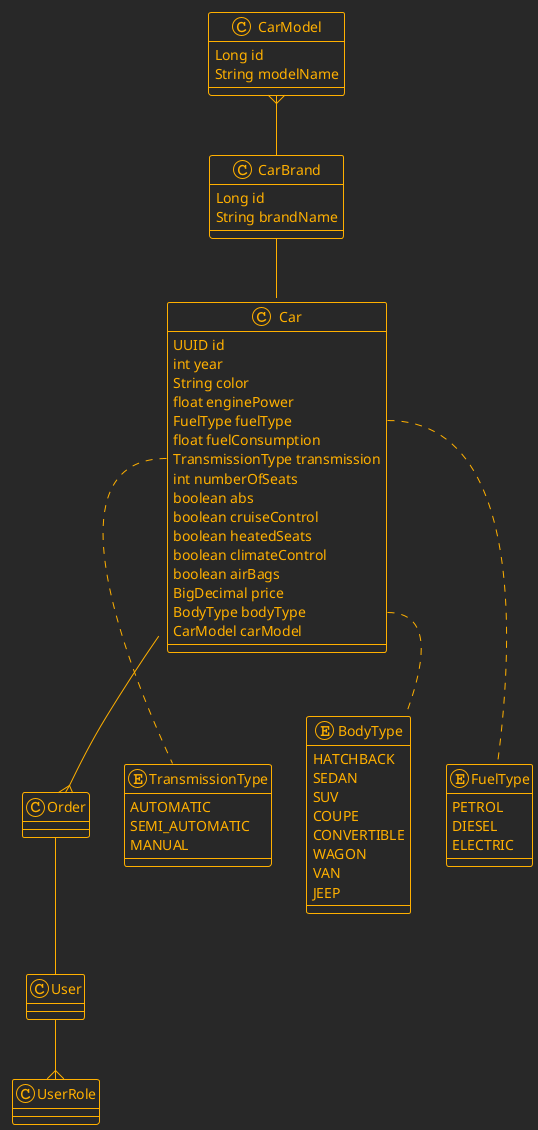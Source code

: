 @startuml
!theme crt-amber

class Car {
    UUID id
    int year
    String color
    float enginePower
    FuelType fuelType
    float fuelConsumption
    TransmissionType transmission
    int numberOfSeats
    boolean abs
    boolean cruiseControl
    boolean heatedSeats
    boolean climateControl
    boolean airBags
    BigDecimal price
    BodyType bodyType
    CarModel carModel
}

class CarBrand {
    Long id
    String brandName
}

class CarModel {
    Long id
    String modelName
}

class Order {
}

class User {
}

class UserRole {
}


enum TransmissionType {
    AUTOMATIC
    SEMI_AUTOMATIC
    MANUAL
}

enum BodyType {
    HATCHBACK
    SEDAN
    SUV
    COUPE
    CONVERTIBLE
    WAGON
    VAN
    JEEP
}

enum FuelType {
    PETROL
    DIESEL
    ELECTRIC
}

Car --{ Order
Order -- User
User --{ UserRole
CarBrand -- Car
CarModel }-- CarBrand
Car::BodyType .. BodyType
Car::TransmissionType .. TransmissionType
Car::FuelType .. FuelType

@enduml